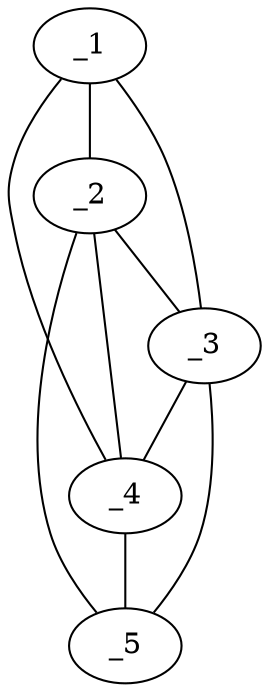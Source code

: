 graph obj96_105 {
	_1	 [dim=64,
		histo1="0.9934",
		histo10=0,
		histo11=0,
		histo12=0,
		histo13=0,
		histo14=0,
		histo15=0,
		histo16=0,
		histo17="0.00199253",
		histo18="0.000124533",
		histo19=0,
		histo2="0.0011208",
		histo20=0,
		histo21="0.000871731",
		histo22="0.00236613",
		histo23=0,
		histo24=0,
		histo25=0,
		histo26=0,
		histo27=0,
		histo28=0,
		histo29=0,
		histo3=0,
		histo30=0,
		histo31=0,
		histo32=0,
		histo33=0,
		histo34=0,
		histo35=0,
		histo36=0,
		histo37=0,
		histo38=0,
		histo39=0,
		histo4=0,
		histo40=0,
		histo41=0,
		histo42=0,
		histo43=0,
		histo44=0,
		histo45=0,
		histo46=0,
		histo47=0,
		histo48=0,
		histo49=0,
		histo5="0.000124533",
		histo50=0,
		histo51=0,
		histo52=0,
		histo53=0,
		histo54=0,
		histo55=0,
		histo56=0,
		histo57=0,
		histo58=0,
		histo59=0,
		histo6=0,
		histo60=0,
		histo61=0,
		histo62=0,
		histo63=0,
		histo64=0,
		histo7=0,
		histo8=0,
		histo9=0];
	_2	 [dim=64,
		histo1="0.000903342",
		histo10=0,
		histo11=0,
		histo12=0,
		histo13=0,
		histo14=0,
		histo15=0,
		histo16=0,
		histo17="0.00225836",
		histo18="0.00135501",
		histo19=0,
		histo2=0,
		histo20=0,
		histo21="0.00180668",
		histo22="0.0298103",
		histo23=0,
		histo24=0,
		histo25=0,
		histo26=0,
		histo27="0.000903342",
		histo28=0,
		histo29=0,
		histo3=0,
		histo30=0,
		histo31=0,
		histo32=0,
		histo33=0,
		histo34=0,
		histo35=0,
		histo36=0,
		histo37=0,
		histo38="0.0153568",
		histo39="0.000903342",
		histo4=0,
		histo40=0,
		histo41=0,
		histo42="0.00677507",
		histo43="0.190605",
		histo44="0.00587173",
		histo45=0,
		histo46=0,
		histo47="0.0031617",
		histo48="0.0149051",
		histo49=0,
		histo5=0,
		histo50=0,
		histo51=0,
		histo52=0,
		histo53=0,
		histo54=0,
		histo55=0,
		histo56=0,
		histo57=0,
		histo58="0.00542005",
		histo59="0.0374887",
		histo6=0,
		histo60="0.00271003",
		histo61=0,
		histo62=0,
		histo63="0.0298103",
		histo64="0.649955",
		histo7=0,
		histo8=0,
		histo9=0];
	_1 -- _2	 [boundary=140];
	_3	 [dim=64,
		histo1="0.00296256",
		histo10=0,
		histo11=0,
		histo12=0,
		histo13=0,
		histo14=0,
		histo15=0,
		histo16=0,
		histo17="0.00188527",
		histo18=0,
		histo19=0,
		histo2="0.00484783",
		histo20=0,
		histo21="0.00484783",
		histo22="0.356585",
		histo23="0.0980339",
		histo24=0,
		histo25=0,
		histo26="0.000807972",
		histo27="0.295179",
		histo28=0,
		histo29=0,
		histo3=0,
		histo30=0,
		histo31=0,
		histo32=0,
		histo33=0,
		histo34=0,
		histo35=0,
		histo36=0,
		histo37=0,
		histo38="0.0207379",
		histo39="0.000538648",
		histo4=0,
		histo40=0,
		histo41=0,
		histo42="0.00754107",
		histo43="0.194452",
		histo44=0,
		histo45=0,
		histo46=0,
		histo47=0,
		histo48=0,
		histo49=0,
		histo5="0.000538648",
		histo50=0,
		histo51=0,
		histo52=0,
		histo53=0,
		histo54=0,
		histo55=0,
		histo56=0,
		histo57=0,
		histo58=0,
		histo59=0,
		histo6="0.0110423",
		histo60=0,
		histo61=0,
		histo62=0,
		histo63=0,
		histo64=0,
		histo7=0,
		histo8=0,
		histo9=0];
	_1 -- _3	 [boundary=265];
	_4	 [dim=64,
		histo1="0.0756534",
		histo10=0,
		histo11=0,
		histo12=0,
		histo13=0,
		histo14=0,
		histo15=0,
		histo16=0,
		histo17="0.680193",
		histo18="0.000687758",
		histo19=0,
		histo2=0,
		histo20=0,
		histo21="0.149243",
		histo22="0.0577717",
		histo23=0,
		histo24=0,
		histo25=0,
		histo26=0,
		histo27=0,
		histo28=0,
		histo29=0,
		histo3=0,
		histo30=0,
		histo31=0,
		histo32=0,
		histo33=0,
		histo34=0,
		histo35=0,
		histo36=0,
		histo37="0.0233838",
		histo38="0.0130674",
		histo39=0,
		histo4=0,
		histo40=0,
		histo41=0,
		histo42=0,
		histo43=0,
		histo44=0,
		histo45=0,
		histo46=0,
		histo47=0,
		histo48=0,
		histo49=0,
		histo5=0,
		histo50=0,
		histo51=0,
		histo52=0,
		histo53=0,
		histo54=0,
		histo55=0,
		histo56=0,
		histo57=0,
		histo58=0,
		histo59=0,
		histo6=0,
		histo60=0,
		histo61=0,
		histo62=0,
		histo63=0,
		histo64=0,
		histo7=0,
		histo8=0,
		histo9=0];
	_1 -- _4	 [boundary=52];
	_2 -- _3	 [boundary=490];
	_2 -- _4	 [boundary=174];
	_5	 [dim=64,
		histo1=0,
		histo10=0,
		histo11=0,
		histo12=0,
		histo13=0,
		histo14=0,
		histo15=0,
		histo16=0,
		histo17="0.127441",
		histo18=0,
		histo19=0,
		histo2=0,
		histo20=0,
		histo21="0.0174717",
		histo22="0.00102775",
		histo23=0,
		histo24=0,
		histo25=0,
		histo26=0,
		histo27=0,
		histo28=0,
		histo29=0,
		histo3=0,
		histo30=0,
		histo31=0,
		histo32=0,
		histo33="0.0102775",
		histo34=0,
		histo35=0,
		histo36=0,
		histo37="0.800617",
		histo38="0.00822199",
		histo39=0,
		histo4=0,
		histo40=0,
		histo41=0,
		histo42="0.0102775",
		histo43=0,
		histo44=0,
		histo45=0,
		histo46=0,
		histo47=0,
		histo48=0,
		histo49=0,
		histo5=0,
		histo50=0,
		histo51=0,
		histo52=0,
		histo53="0.0020555",
		histo54=0,
		histo55=0,
		histo56=0,
		histo57="0.00102775",
		histo58="0.0215827",
		histo59=0,
		histo6=0,
		histo60=0,
		histo61=0,
		histo62=0,
		histo63=0,
		histo64=0,
		histo7=0,
		histo8=0,
		histo9=0];
	_2 -- _5	 [boundary=28];
	_3 -- _4	 [boundary=172];
	_3 -- _5	 [boundary=17];
	_4 -- _5	 [boundary=251];
}
